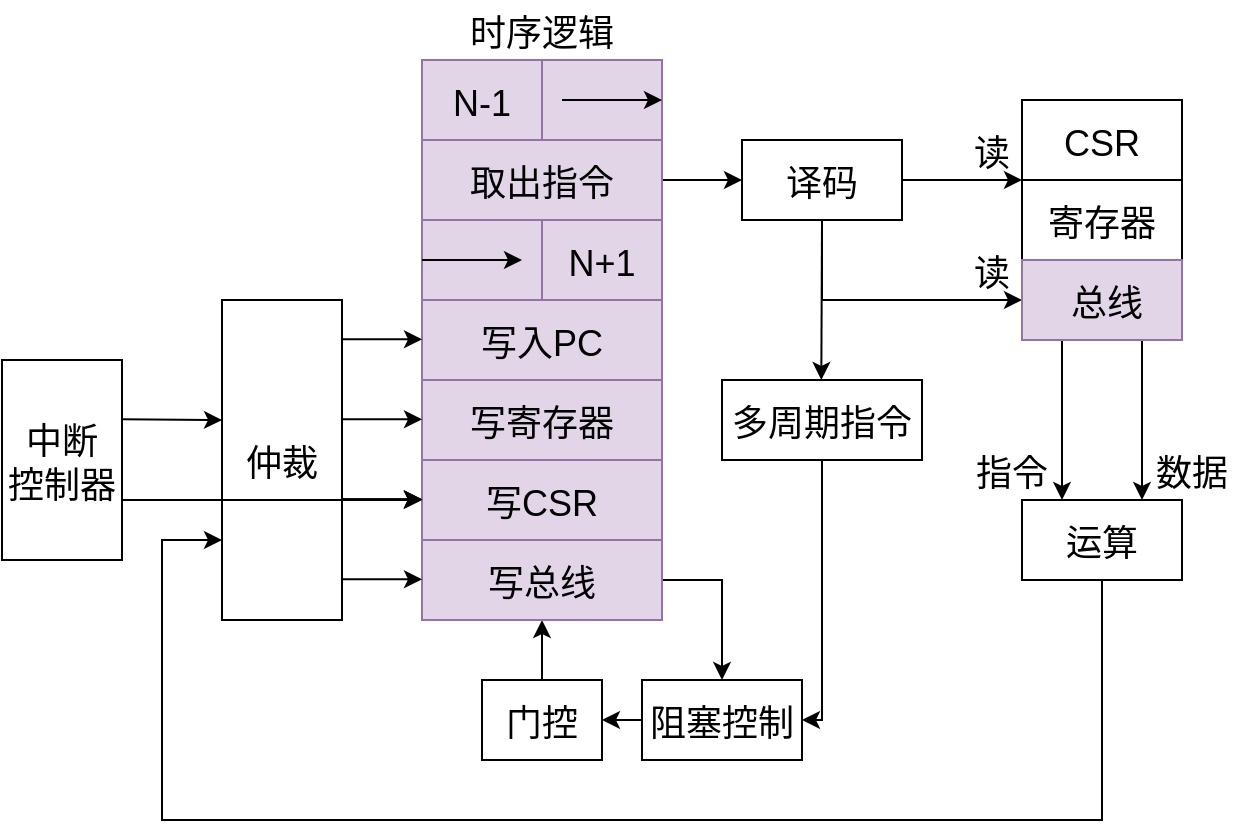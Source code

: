 <mxfile version="18.0.6" type="device"><diagram id="YtvwvDAg_z0UyHSXU93h" name="第 1 页"><mxGraphModel dx="716" dy="448" grid="1" gridSize="10" guides="1" tooltips="1" connect="1" arrows="1" fold="1" page="1" pageScale="1" pageWidth="827" pageHeight="1169" math="0" shadow="0"><root><mxCell id="0"/><mxCell id="1" parent="0"/><mxCell id="wCvRR9XunZOx0I9RR0Q8-1" value="" style="rounded=0;fontSize=18;fillColor=#e1d5e7;strokeColor=#9673a6;" parent="1" vertex="1"><mxGeometry x="360" y="160" width="120" height="280" as="geometry"/></mxCell><mxCell id="wCvRR9XunZOx0I9RR0Q8-4" value="门控" style="rounded=0;fontSize=18;" parent="1" vertex="1"><mxGeometry x="390" y="470" width="60" height="40" as="geometry"/></mxCell><mxCell id="wCvRR9XunZOx0I9RR0Q8-6" value="" style="endArrow=classic;rounded=0;fontSize=18;" parent="1" edge="1"><mxGeometry width="50" height="50" relative="1" as="geometry"><mxPoint x="420" y="470" as="sourcePoint"/><mxPoint x="420" y="440" as="targetPoint"/></mxGeometry></mxCell><mxCell id="wCvRR9XunZOx0I9RR0Q8-7" value="写寄存器" style="rounded=0;fontSize=18;fillColor=#e1d5e7;strokeColor=#9673a6;" parent="1" vertex="1"><mxGeometry x="360" y="320" width="120" height="40" as="geometry"/></mxCell><mxCell id="wCvRR9XunZOx0I9RR0Q8-21" value="" style="edgeStyle=orthogonalEdgeStyle;rounded=0;orthogonalLoop=1;jettySize=auto;exitX=1;exitY=0.5;exitDx=0;exitDy=0;entryX=0;entryY=0.5;entryDx=0;entryDy=0;fontSize=18;" parent="1" source="wCvRR9XunZOx0I9RR0Q8-8" target="wCvRR9XunZOx0I9RR0Q8-20" edge="1"><mxGeometry relative="1" as="geometry"/></mxCell><mxCell id="wCvRR9XunZOx0I9RR0Q8-8" value="取出指令" style="fontSize=18;fillColor=#e1d5e7;strokeColor=#9673a6;" parent="1" vertex="1"><mxGeometry x="360" y="200" width="120" height="40" as="geometry"/></mxCell><mxCell id="wCvRR9XunZOx0I9RR0Q8-9" value="" style="endArrow=classic;rounded=0;fontSize=18;fillColor=#e1d5e7;strokeColor=#000000;" parent="1" edge="1"><mxGeometry width="50" height="50" relative="1" as="geometry"><mxPoint x="430" y="180" as="sourcePoint"/><mxPoint x="480" y="180" as="targetPoint"/></mxGeometry></mxCell><mxCell id="wCvRR9XunZOx0I9RR0Q8-10" value="写入PC" style="rounded=0;fontSize=18;fillColor=#e1d5e7;strokeColor=#9673a6;" parent="1" vertex="1"><mxGeometry x="360" y="280" width="120" height="40" as="geometry"/></mxCell><mxCell id="wCvRR9XunZOx0I9RR0Q8-13" value="" style="endArrow=classic;rounded=0;fontSize=18;fillColor=#e1d5e7;strokeColor=#000000;" parent="1" edge="1"><mxGeometry width="50" height="50" relative="1" as="geometry"><mxPoint x="360" y="260" as="sourcePoint"/><mxPoint x="410" y="260" as="targetPoint"/></mxGeometry></mxCell><mxCell id="wCvRR9XunZOx0I9RR0Q8-15" value="N-1" style="rounded=0;fontSize=18;fillColor=#e1d5e7;strokeColor=#9673a6;" parent="1" vertex="1"><mxGeometry x="360" y="160" width="60" height="40" as="geometry"/></mxCell><mxCell id="wCvRR9XunZOx0I9RR0Q8-16" value="N+1" style="rounded=0;fontSize=18;fillColor=#e1d5e7;strokeColor=#9673a6;" parent="1" vertex="1"><mxGeometry x="420" y="240" width="60" height="40" as="geometry"/></mxCell><mxCell id="wCvRR9XunZOx0I9RR0Q8-58" value="" style="edgeStyle=orthogonalEdgeStyle;rounded=0;orthogonalLoop=1;jettySize=auto;exitX=1;exitY=0.5;exitDx=0;exitDy=0;entryX=0.5;entryY=0;entryDx=0;entryDy=0;fontSize=18;" parent="1" source="wCvRR9XunZOx0I9RR0Q8-17" target="wCvRR9XunZOx0I9RR0Q8-49" edge="1"><mxGeometry relative="1" as="geometry"/></mxCell><mxCell id="wCvRR9XunZOx0I9RR0Q8-17" value="写总线" style="fontSize=18;fillColor=#e1d5e7;strokeColor=#9673a6;" parent="1" vertex="1"><mxGeometry x="360" y="400" width="120" height="40" as="geometry"/></mxCell><mxCell id="wCvRR9XunZOx0I9RR0Q8-18" value="写CSR" style="fontSize=18;fillColor=#e1d5e7;strokeColor=#9673a6;" parent="1" vertex="1"><mxGeometry x="360" y="360" width="120" height="40" as="geometry"/></mxCell><mxCell id="wCvRR9XunZOx0I9RR0Q8-19" value="时序逻辑" style="text;align=center;verticalAlign=middle;resizable=0;points=[];autosize=1;strokeColor=none;fillColor=none;fontSize=18;" parent="1" vertex="1"><mxGeometry x="375" y="130" width="90" height="30" as="geometry"/></mxCell><mxCell id="wCvRR9XunZOx0I9RR0Q8-25" value="" style="edgeStyle=orthogonalEdgeStyle;rounded=0;orthogonalLoop=1;jettySize=auto;exitX=1;exitY=0.5;exitDx=0;exitDy=0;entryX=0;entryY=1;entryDx=0;entryDy=0;fontSize=18;" parent="1" source="wCvRR9XunZOx0I9RR0Q8-20" target="wCvRR9XunZOx0I9RR0Q8-23" edge="1"><mxGeometry relative="1" as="geometry"><Array as="points"><mxPoint x="640" y="220"/><mxPoint x="640" y="220"/></Array></mxGeometry></mxCell><mxCell id="wCvRR9XunZOx0I9RR0Q8-60" value="" style="edgeStyle=orthogonalEdgeStyle;rounded=0;orthogonalLoop=1;jettySize=auto;exitX=0.5;exitY=1;exitDx=0;exitDy=0;entryX=0;entryY=0.5;entryDx=0;entryDy=0;fontSize=18;" parent="1" source="wCvRR9XunZOx0I9RR0Q8-20" target="wCvRR9XunZOx0I9RR0Q8-37" edge="1"><mxGeometry relative="1" as="geometry"/></mxCell><mxCell id="wCvRR9XunZOx0I9RR0Q8-20" value="译码" style="rounded=0;fontSize=18;" parent="1" vertex="1"><mxGeometry x="520" y="200" width="80" height="40" as="geometry"/></mxCell><mxCell id="wCvRR9XunZOx0I9RR0Q8-22" value="寄存器" style="rounded=0;fontSize=18;" parent="1" vertex="1"><mxGeometry x="660" y="220" width="80" height="40" as="geometry"/></mxCell><mxCell id="wCvRR9XunZOx0I9RR0Q8-23" value="CSR" style="fontSize=18;" parent="1" vertex="1"><mxGeometry x="660" y="180" width="80" height="40" as="geometry"/></mxCell><mxCell id="wCvRR9XunZOx0I9RR0Q8-45" value="" style="edgeStyle=orthogonalEdgeStyle;rounded=0;orthogonalLoop=1;jettySize=auto;exitX=0.5;exitY=1;exitDx=0;exitDy=0;entryX=0;entryY=0.75;entryDx=0;entryDy=0;fontSize=18;" parent="1" source="wCvRR9XunZOx0I9RR0Q8-26" target="wCvRR9XunZOx0I9RR0Q8-39" edge="1"><mxGeometry relative="1" as="geometry"><Array as="points"><mxPoint x="700" y="540"/><mxPoint x="230" y="540"/><mxPoint x="230" y="400"/></Array></mxGeometry></mxCell><mxCell id="wCvRR9XunZOx0I9RR0Q8-26" value="运算" style="rounded=0;fontSize=18;" parent="1" vertex="1"><mxGeometry x="660" y="380" width="80" height="40" as="geometry"/></mxCell><mxCell id="wCvRR9XunZOx0I9RR0Q8-55" value="" style="edgeStyle=orthogonalEdgeStyle;rounded=0;orthogonalLoop=1;jettySize=auto;exitX=0.5;exitY=1;exitDx=0;exitDy=0;entryX=1;entryY=0.5;entryDx=0;entryDy=0;fontSize=18;" parent="1" source="wCvRR9XunZOx0I9RR0Q8-32" target="wCvRR9XunZOx0I9RR0Q8-49" edge="1"><mxGeometry relative="1" as="geometry"><Array as="points"><mxPoint x="560" y="490"/></Array></mxGeometry></mxCell><mxCell id="wCvRR9XunZOx0I9RR0Q8-32" value="多周期指令" style="fontSize=18;" parent="1" vertex="1"><mxGeometry x="510" y="320" width="100" height="40" as="geometry"/></mxCell><mxCell id="wCvRR9XunZOx0I9RR0Q8-34" value="" style="endArrow=classic;rounded=0;fontSize=18;exitX=0.5;exitY=1;exitDx=0;exitDy=0;" parent="1" source="wCvRR9XunZOx0I9RR0Q8-20" edge="1"><mxGeometry width="50" height="50" relative="1" as="geometry"><mxPoint x="560" y="260" as="sourcePoint"/><mxPoint x="559.66" y="320" as="targetPoint"/></mxGeometry></mxCell><mxCell id="wCvRR9XunZOx0I9RR0Q8-36" value="读" style="text;align=center;verticalAlign=middle;resizable=0;points=[];autosize=1;strokeColor=none;fillColor=none;fontSize=18;" parent="1" vertex="1"><mxGeometry x="630" y="190" width="30" height="30" as="geometry"/></mxCell><mxCell id="wCvRR9XunZOx0I9RR0Q8-62" value="" style="edgeStyle=orthogonalEdgeStyle;rounded=0;orthogonalLoop=1;jettySize=auto;exitX=0.25;exitY=1;exitDx=0;exitDy=0;entryX=0.25;entryY=0;entryDx=0;entryDy=0;fontSize=18;" parent="1" source="wCvRR9XunZOx0I9RR0Q8-37" target="wCvRR9XunZOx0I9RR0Q8-26" edge="1"><mxGeometry relative="1" as="geometry"/></mxCell><mxCell id="wCvRR9XunZOx0I9RR0Q8-63" value="" style="edgeStyle=orthogonalEdgeStyle;rounded=0;orthogonalLoop=1;jettySize=auto;exitX=0.75;exitY=1;exitDx=0;exitDy=0;entryX=0.75;entryY=0;entryDx=0;entryDy=0;fontSize=18;" parent="1" source="wCvRR9XunZOx0I9RR0Q8-37" target="wCvRR9XunZOx0I9RR0Q8-26" edge="1"><mxGeometry relative="1" as="geometry"/></mxCell><mxCell id="wCvRR9XunZOx0I9RR0Q8-37" value=" 总线" style="rounded=0;fontSize=18;fillColor=#e1d5e7;strokeColor=#9673a6;" parent="1" vertex="1"><mxGeometry x="660" y="260" width="80" height="40" as="geometry"/></mxCell><mxCell id="wCvRR9XunZOx0I9RR0Q8-39" value="仲裁" style="rounded=0;fontSize=18;" parent="1" vertex="1"><mxGeometry x="260" y="280" width="60" height="160" as="geometry"/></mxCell><mxCell id="wCvRR9XunZOx0I9RR0Q8-40" value="" style="endArrow=classic;rounded=0;fontSize=18;" parent="1" edge="1"><mxGeometry width="50" height="50" relative="1" as="geometry"><mxPoint x="320" y="299.66" as="sourcePoint"/><mxPoint x="360" y="299.66" as="targetPoint"/></mxGeometry></mxCell><mxCell id="wCvRR9XunZOx0I9RR0Q8-41" value="" style="endArrow=classic;rounded=0;fontSize=18;" parent="1" edge="1"><mxGeometry width="50" height="50" relative="1" as="geometry"><mxPoint x="320.0" y="339.66" as="sourcePoint"/><mxPoint x="360" y="339.66" as="targetPoint"/></mxGeometry></mxCell><mxCell id="wCvRR9XunZOx0I9RR0Q8-42" value="" style="endArrow=classic;rounded=0;fontSize=18;" parent="1" edge="1"><mxGeometry width="50" height="50" relative="1" as="geometry"><mxPoint x="320.0" y="379.66" as="sourcePoint"/><mxPoint x="360" y="379.66" as="targetPoint"/></mxGeometry></mxCell><mxCell id="wCvRR9XunZOx0I9RR0Q8-43" value="" style="endArrow=classic;rounded=0;fontSize=18;" parent="1" edge="1"><mxGeometry width="50" height="50" relative="1" as="geometry"><mxPoint x="320.0" y="419.66" as="sourcePoint"/><mxPoint x="360" y="419.66" as="targetPoint"/></mxGeometry></mxCell><mxCell id="wCvRR9XunZOx0I9RR0Q8-47" value="中断&#10;控制器" style="fontSize=18;" parent="1" vertex="1"><mxGeometry x="150" y="310" width="60" height="100" as="geometry"/></mxCell><mxCell id="wCvRR9XunZOx0I9RR0Q8-56" value="" style="edgeStyle=orthogonalEdgeStyle;rounded=0;orthogonalLoop=1;jettySize=auto;exitX=0;exitY=0.5;exitDx=0;exitDy=0;entryX=1;entryY=0.5;entryDx=0;entryDy=0;fontSize=18;" parent="1" source="wCvRR9XunZOx0I9RR0Q8-49" target="wCvRR9XunZOx0I9RR0Q8-4" edge="1"><mxGeometry relative="1" as="geometry"/></mxCell><mxCell id="wCvRR9XunZOx0I9RR0Q8-49" value="阻塞控制" style="fontSize=18;" parent="1" vertex="1"><mxGeometry x="470" y="470" width="80" height="40" as="geometry"/></mxCell><mxCell id="wCvRR9XunZOx0I9RR0Q8-61" value="读" style="text;align=center;verticalAlign=middle;resizable=0;points=[];autosize=1;strokeColor=none;fillColor=none;fontSize=18;" parent="1" vertex="1"><mxGeometry x="630" y="250" width="30" height="30" as="geometry"/></mxCell><mxCell id="wCvRR9XunZOx0I9RR0Q8-64" value="指令" style="text;align=center;verticalAlign=middle;resizable=0;points=[];autosize=1;strokeColor=none;fillColor=none;fontSize=18;" parent="1" vertex="1"><mxGeometry x="630" y="350" width="50" height="30" as="geometry"/></mxCell><mxCell id="wCvRR9XunZOx0I9RR0Q8-65" value="数据" style="text;align=center;verticalAlign=middle;resizable=0;points=[];autosize=1;strokeColor=none;fillColor=none;fontSize=18;" parent="1" vertex="1"><mxGeometry x="720" y="350" width="50" height="30" as="geometry"/></mxCell><mxCell id="OE1gORysOCksbUkEEy8P-1" value="" style="endArrow=classic;rounded=0;fontSize=18;" edge="1" parent="1"><mxGeometry width="50" height="50" relative="1" as="geometry"><mxPoint x="320" y="379.66" as="sourcePoint"/><mxPoint x="360" y="379.66" as="targetPoint"/></mxGeometry></mxCell><mxCell id="OE1gORysOCksbUkEEy8P-2" value="" style="endArrow=classic;rounded=0;fontSize=18;" edge="1" parent="1"><mxGeometry width="50" height="50" relative="1" as="geometry"><mxPoint x="210" y="380" as="sourcePoint"/><mxPoint x="360" y="380" as="targetPoint"/></mxGeometry></mxCell><mxCell id="OE1gORysOCksbUkEEy8P-3" value="" style="endArrow=classic;rounded=0;fontSize=18;" edge="1" parent="1"><mxGeometry width="50" height="50" relative="1" as="geometry"><mxPoint x="210" y="339.66" as="sourcePoint"/><mxPoint x="260" y="340" as="targetPoint"/></mxGeometry></mxCell></root></mxGraphModel></diagram></mxfile>